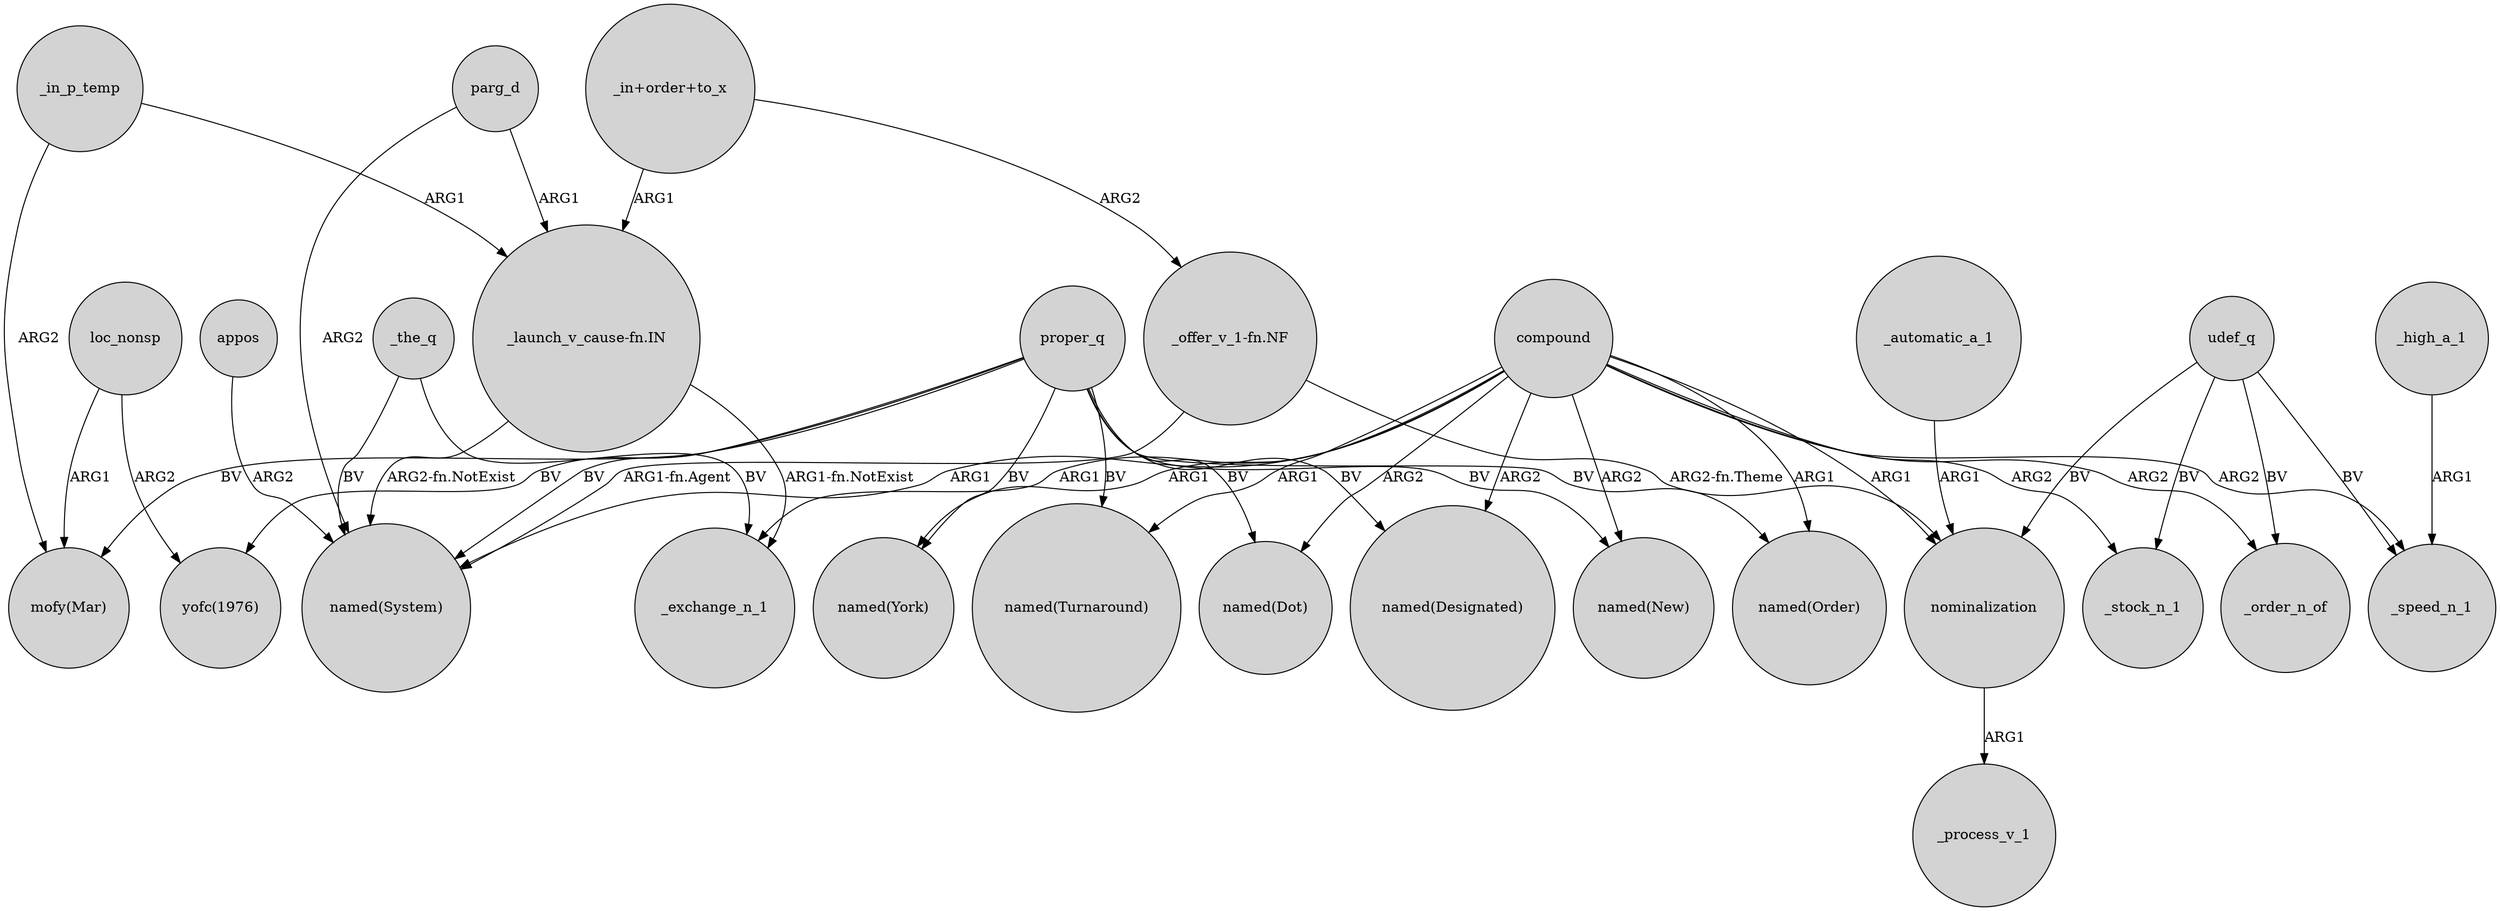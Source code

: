 digraph {
	node [shape=circle style=filled]
	"_launch_v_cause-fn.IN" -> _exchange_n_1 [label="ARG1-fn.NotExist"]
	proper_q -> "named(Order)" [label=BV]
	udef_q -> _speed_n_1 [label=BV]
	compound -> "named(New)" [label=ARG2]
	compound -> "named(Designated)" [label=ARG2]
	udef_q -> _order_n_of [label=BV]
	proper_q -> "named(Designated)" [label=BV]
	"_in+order+to_x" -> "_offer_v_1-fn.NF" [label=ARG2]
	proper_q -> "named(New)" [label=BV]
	nominalization -> _process_v_1 [label=ARG1]
	loc_nonsp -> "mofy(Mar)" [label=ARG1]
	compound -> _speed_n_1 [label=ARG2]
	compound -> _order_n_of [label=ARG2]
	appos -> "named(System)" [label=ARG2]
	"_launch_v_cause-fn.IN" -> "named(System)" [label="ARG2-fn.NotExist"]
	_in_p_temp -> "mofy(Mar)" [label=ARG2]
	_the_q -> "named(System)" [label=BV]
	proper_q -> "named(Dot)" [label=BV]
	"_offer_v_1-fn.NF" -> nominalization [label="ARG2-fn.Theme"]
	compound -> "named(Order)" [label=ARG1]
	proper_q -> "yofc(1976)" [label=BV]
	parg_d -> "_launch_v_cause-fn.IN" [label=ARG1]
	"_offer_v_1-fn.NF" -> "named(System)" [label="ARG1-fn.Agent"]
	compound -> _stock_n_1 [label=ARG2]
	udef_q -> _stock_n_1 [label=BV]
	compound -> "named(York)" [label=ARG1]
	proper_q -> "named(Turnaround)" [label=BV]
	compound -> _exchange_n_1 [label=ARG1]
	_in_p_temp -> "_launch_v_cause-fn.IN" [label=ARG1]
	compound -> "named(Turnaround)" [label=ARG1]
	udef_q -> nominalization [label=BV]
	proper_q -> "mofy(Mar)" [label=BV]
	_automatic_a_1 -> nominalization [label=ARG1]
	_high_a_1 -> _speed_n_1 [label=ARG1]
	compound -> "named(Dot)" [label=ARG2]
	proper_q -> "named(System)" [label=BV]
	compound -> "named(System)" [label=ARG1]
	loc_nonsp -> "yofc(1976)" [label=ARG2]
	proper_q -> "named(York)" [label=BV]
	compound -> nominalization [label=ARG1]
	"_in+order+to_x" -> "_launch_v_cause-fn.IN" [label=ARG1]
	parg_d -> "named(System)" [label=ARG2]
	_the_q -> _exchange_n_1 [label=BV]
}
